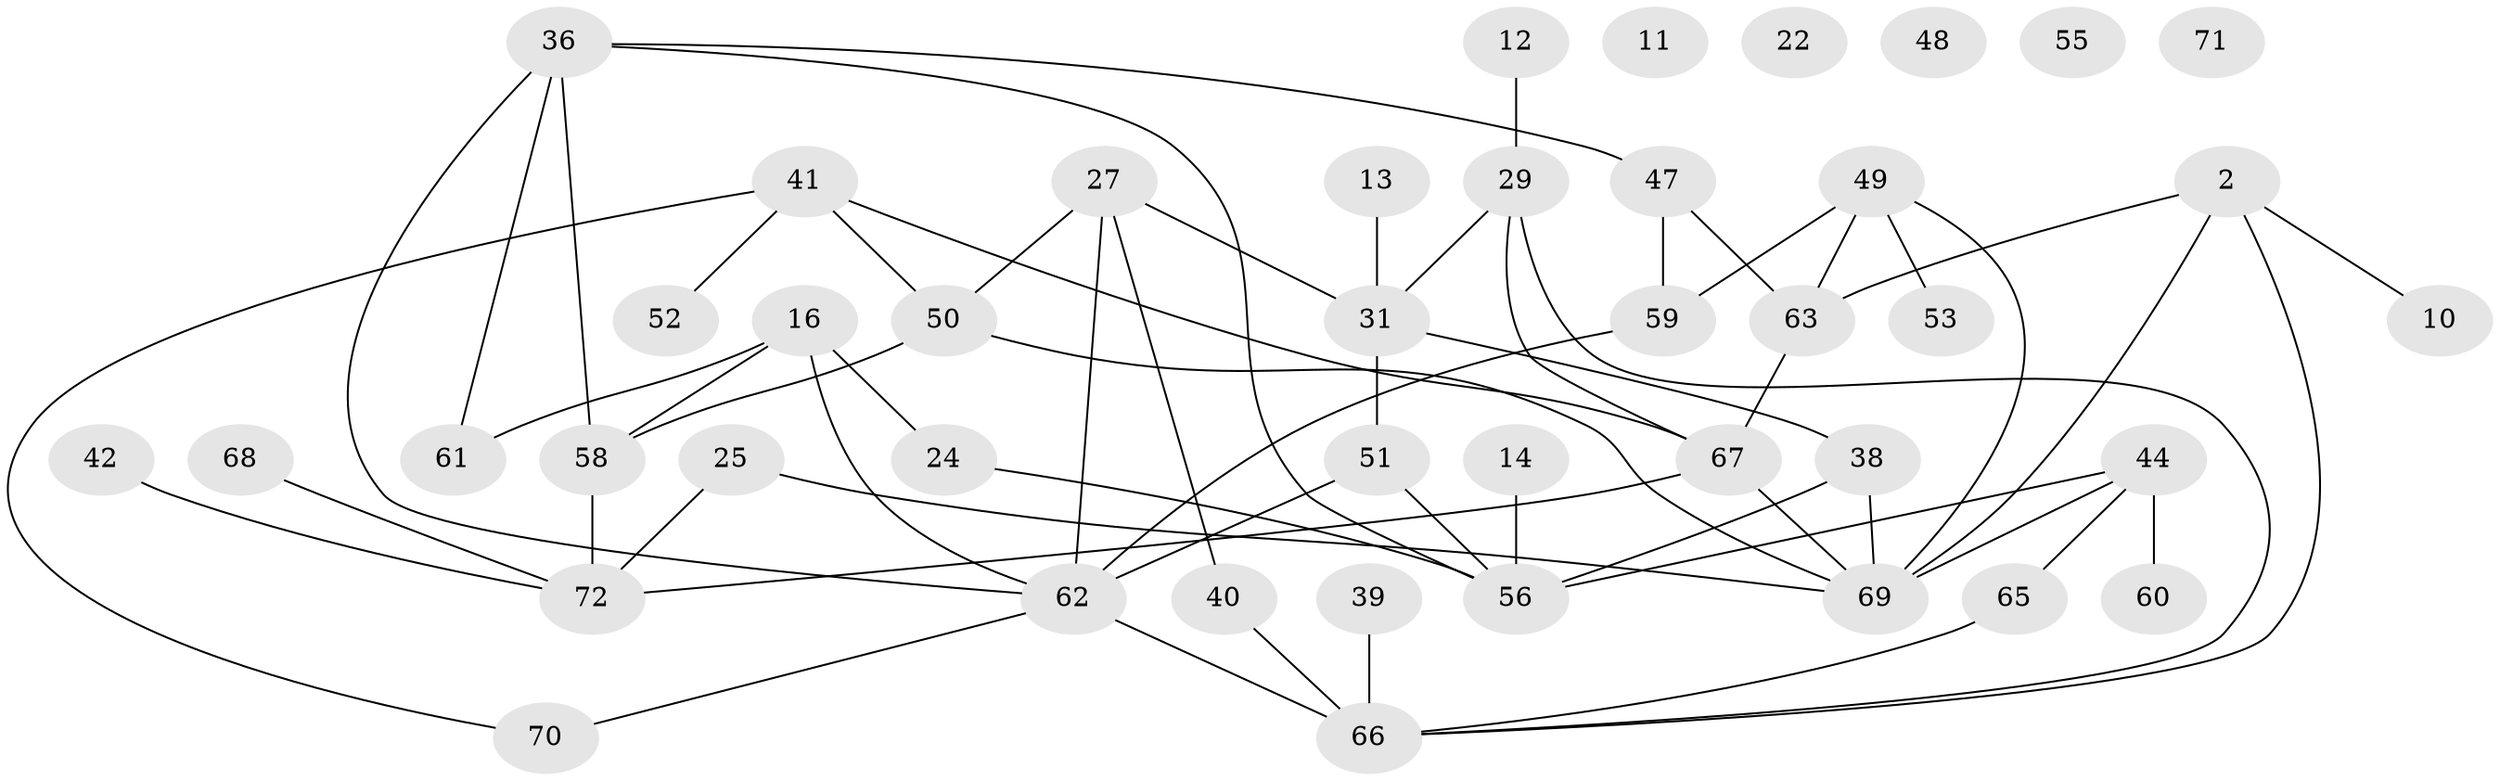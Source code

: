 // original degree distribution, {5: 0.041666666666666664, 4: 0.19444444444444445, 1: 0.18055555555555555, 2: 0.2222222222222222, 3: 0.2361111111111111, 0: 0.06944444444444445, 7: 0.013888888888888888, 6: 0.041666666666666664}
// Generated by graph-tools (version 1.1) at 2025/43/03/04/25 21:43:22]
// undirected, 43 vertices, 60 edges
graph export_dot {
graph [start="1"]
  node [color=gray90,style=filled];
  2;
  10;
  11;
  12;
  13;
  14;
  16 [super="+1+8"];
  22;
  24;
  25;
  27;
  29 [super="+4+15"];
  31;
  36 [super="+9"];
  38 [super="+33"];
  39;
  40;
  41 [super="+5+20"];
  42;
  44 [super="+26"];
  47;
  48;
  49;
  50 [super="+18+23+28+30"];
  51;
  52;
  53;
  55;
  56 [super="+37+46"];
  58 [super="+32+3"];
  59 [super="+43"];
  60;
  61;
  62 [super="+19"];
  63 [super="+57"];
  65;
  66 [super="+21+45"];
  67 [super="+54"];
  68;
  69 [super="+6"];
  70;
  71;
  72 [super="+64"];
  2 -- 10;
  2 -- 63;
  2 -- 69;
  2 -- 66;
  12 -- 29;
  13 -- 31;
  14 -- 56;
  16 -- 24;
  16 -- 61;
  16 -- 62;
  16 -- 58;
  24 -- 56;
  25 -- 69;
  25 -- 72;
  27 -- 31;
  27 -- 40;
  27 -- 50;
  27 -- 62;
  29 -- 31 [weight=2];
  29 -- 66;
  29 -- 67;
  31 -- 38 [weight=2];
  31 -- 51;
  36 -- 61;
  36 -- 62;
  36 -- 47;
  36 -- 58;
  36 -- 56;
  38 -- 56;
  38 -- 69;
  39 -- 66;
  40 -- 66;
  41 -- 67;
  41 -- 52;
  41 -- 70;
  41 -- 50;
  42 -- 72;
  44 -- 65;
  44 -- 69 [weight=2];
  44 -- 60;
  44 -- 56 [weight=2];
  47 -- 63;
  47 -- 59;
  49 -- 53;
  49 -- 59;
  49 -- 63 [weight=2];
  49 -- 69 [weight=2];
  50 -- 69;
  50 -- 58;
  51 -- 56;
  51 -- 62;
  58 -- 72;
  59 -- 62;
  62 -- 70;
  62 -- 66 [weight=2];
  63 -- 67;
  65 -- 66;
  67 -- 69;
  67 -- 72;
  68 -- 72;
}
